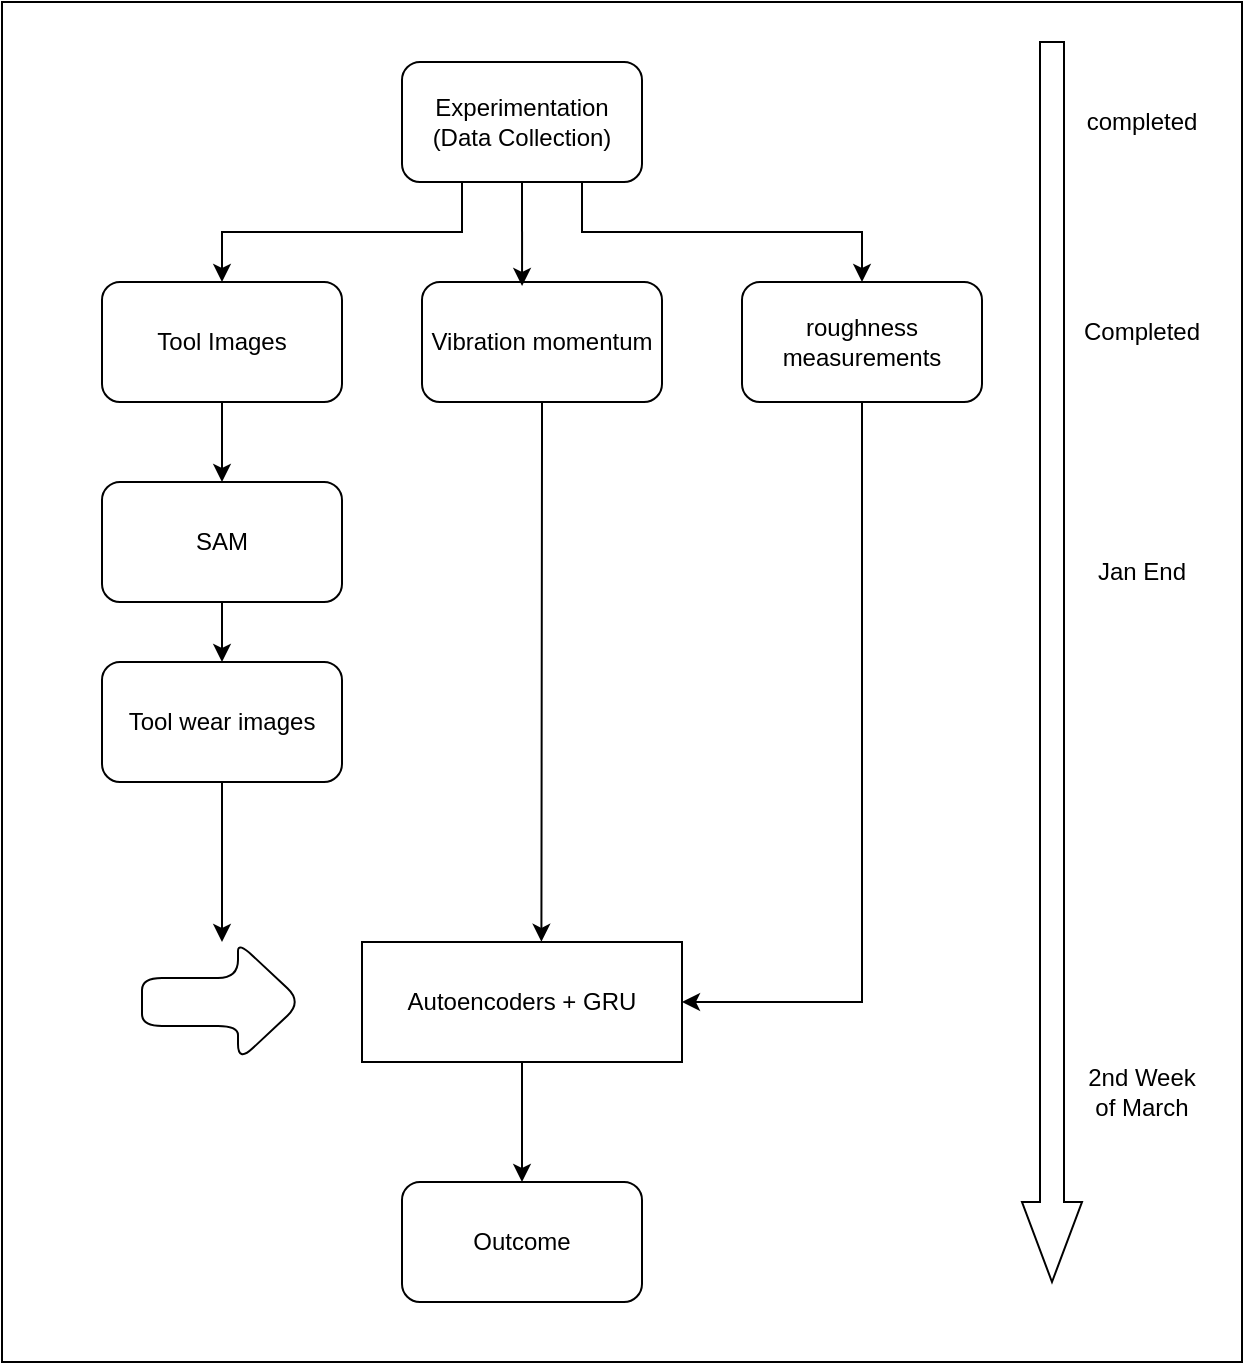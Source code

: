 <mxfile version="26.0.4">
  <diagram name="Page-1" id="t9WdTdBHKOunBi6au1my">
    <mxGraphModel dx="794" dy="446" grid="1" gridSize="10" guides="1" tooltips="1" connect="1" arrows="1" fold="1" page="1" pageScale="1" pageWidth="827" pageHeight="1169" math="0" shadow="0">
      <root>
        <mxCell id="0" />
        <mxCell id="1" parent="0" />
        <mxCell id="gtHoOCTssSSLqVBKwjCY-2" value="" style="rounded=0;whiteSpace=wrap;html=1;" vertex="1" parent="1">
          <mxGeometry x="140" y="40" width="620" height="680" as="geometry" />
        </mxCell>
        <mxCell id="gtHoOCTssSSLqVBKwjCY-19" style="edgeStyle=orthogonalEdgeStyle;rounded=0;orthogonalLoop=1;jettySize=auto;html=1;exitX=0.75;exitY=1;exitDx=0;exitDy=0;" edge="1" parent="1" source="gtHoOCTssSSLqVBKwjCY-3" target="gtHoOCTssSSLqVBKwjCY-5">
          <mxGeometry relative="1" as="geometry" />
        </mxCell>
        <mxCell id="gtHoOCTssSSLqVBKwjCY-20" style="edgeStyle=orthogonalEdgeStyle;rounded=0;orthogonalLoop=1;jettySize=auto;html=1;exitX=0.25;exitY=1;exitDx=0;exitDy=0;entryX=0.5;entryY=0;entryDx=0;entryDy=0;" edge="1" parent="1" source="gtHoOCTssSSLqVBKwjCY-3" target="gtHoOCTssSSLqVBKwjCY-6">
          <mxGeometry relative="1" as="geometry" />
        </mxCell>
        <mxCell id="gtHoOCTssSSLqVBKwjCY-3" value="Experimentation&lt;div&gt;(Data Collection)&lt;/div&gt;" style="rounded=1;whiteSpace=wrap;html=1;" vertex="1" parent="1">
          <mxGeometry x="340" y="70" width="120" height="60" as="geometry" />
        </mxCell>
        <mxCell id="gtHoOCTssSSLqVBKwjCY-4" value="Vibration momentum" style="rounded=1;whiteSpace=wrap;html=1;" vertex="1" parent="1">
          <mxGeometry x="350" y="180" width="120" height="60" as="geometry" />
        </mxCell>
        <mxCell id="gtHoOCTssSSLqVBKwjCY-30" style="edgeStyle=orthogonalEdgeStyle;rounded=0;orthogonalLoop=1;jettySize=auto;html=1;exitX=0.5;exitY=1;exitDx=0;exitDy=0;entryX=1;entryY=0.5;entryDx=0;entryDy=0;" edge="1" parent="1" source="gtHoOCTssSSLqVBKwjCY-5" target="gtHoOCTssSSLqVBKwjCY-10">
          <mxGeometry relative="1" as="geometry" />
        </mxCell>
        <mxCell id="gtHoOCTssSSLqVBKwjCY-5" value="roughness measurements" style="rounded=1;whiteSpace=wrap;html=1;" vertex="1" parent="1">
          <mxGeometry x="510" y="180" width="120" height="60" as="geometry" />
        </mxCell>
        <mxCell id="gtHoOCTssSSLqVBKwjCY-23" value="" style="edgeStyle=orthogonalEdgeStyle;rounded=0;orthogonalLoop=1;jettySize=auto;html=1;" edge="1" parent="1" source="gtHoOCTssSSLqVBKwjCY-6" target="gtHoOCTssSSLqVBKwjCY-7">
          <mxGeometry relative="1" as="geometry" />
        </mxCell>
        <mxCell id="gtHoOCTssSSLqVBKwjCY-6" value="Tool Images" style="rounded=1;whiteSpace=wrap;html=1;" vertex="1" parent="1">
          <mxGeometry x="190" y="180" width="120" height="60" as="geometry" />
        </mxCell>
        <mxCell id="gtHoOCTssSSLqVBKwjCY-24" value="" style="edgeStyle=orthogonalEdgeStyle;rounded=0;orthogonalLoop=1;jettySize=auto;html=1;" edge="1" parent="1" source="gtHoOCTssSSLqVBKwjCY-7" target="gtHoOCTssSSLqVBKwjCY-8">
          <mxGeometry relative="1" as="geometry" />
        </mxCell>
        <mxCell id="gtHoOCTssSSLqVBKwjCY-7" value="SAM" style="rounded=1;whiteSpace=wrap;html=1;" vertex="1" parent="1">
          <mxGeometry x="190" y="280" width="120" height="60" as="geometry" />
        </mxCell>
        <mxCell id="gtHoOCTssSSLqVBKwjCY-26" value="" style="edgeStyle=orthogonalEdgeStyle;rounded=0;orthogonalLoop=1;jettySize=auto;html=1;" edge="1" parent="1" source="gtHoOCTssSSLqVBKwjCY-8" target="gtHoOCTssSSLqVBKwjCY-25">
          <mxGeometry relative="1" as="geometry" />
        </mxCell>
        <mxCell id="gtHoOCTssSSLqVBKwjCY-8" value="Tool wear images" style="rounded=1;whiteSpace=wrap;html=1;" vertex="1" parent="1">
          <mxGeometry x="190" y="370" width="120" height="60" as="geometry" />
        </mxCell>
        <mxCell id="gtHoOCTssSSLqVBKwjCY-31" value="" style="edgeStyle=orthogonalEdgeStyle;rounded=0;orthogonalLoop=1;jettySize=auto;html=1;" edge="1" parent="1" source="gtHoOCTssSSLqVBKwjCY-10" target="gtHoOCTssSSLqVBKwjCY-12">
          <mxGeometry relative="1" as="geometry" />
        </mxCell>
        <mxCell id="gtHoOCTssSSLqVBKwjCY-10" value="Autoencoders + GRU" style="rounded=0;whiteSpace=wrap;html=1;" vertex="1" parent="1">
          <mxGeometry x="320" y="510" width="160" height="60" as="geometry" />
        </mxCell>
        <mxCell id="gtHoOCTssSSLqVBKwjCY-12" value="Outcome" style="rounded=1;whiteSpace=wrap;html=1;" vertex="1" parent="1">
          <mxGeometry x="340" y="630" width="120" height="60" as="geometry" />
        </mxCell>
        <mxCell id="gtHoOCTssSSLqVBKwjCY-14" value="" style="html=1;shadow=0;dashed=0;align=center;verticalAlign=middle;shape=mxgraph.arrows2.arrow;dy=0.6;dx=40;direction=south;notch=0;" vertex="1" parent="1">
          <mxGeometry x="650" y="60" width="30" height="620" as="geometry" />
        </mxCell>
        <mxCell id="gtHoOCTssSSLqVBKwjCY-15" value="completed" style="text;html=1;align=center;verticalAlign=middle;whiteSpace=wrap;rounded=0;" vertex="1" parent="1">
          <mxGeometry x="680" y="85" width="60" height="30" as="geometry" />
        </mxCell>
        <mxCell id="gtHoOCTssSSLqVBKwjCY-17" value="Completed" style="text;html=1;align=center;verticalAlign=middle;whiteSpace=wrap;rounded=0;" vertex="1" parent="1">
          <mxGeometry x="680" y="190" width="60" height="30" as="geometry" />
        </mxCell>
        <mxCell id="gtHoOCTssSSLqVBKwjCY-22" style="edgeStyle=orthogonalEdgeStyle;rounded=0;orthogonalLoop=1;jettySize=auto;html=1;exitX=0.5;exitY=1;exitDx=0;exitDy=0;entryX=0.417;entryY=0.033;entryDx=0;entryDy=0;entryPerimeter=0;" edge="1" parent="1" source="gtHoOCTssSSLqVBKwjCY-3" target="gtHoOCTssSSLqVBKwjCY-4">
          <mxGeometry relative="1" as="geometry" />
        </mxCell>
        <mxCell id="gtHoOCTssSSLqVBKwjCY-25" value="" style="shape=singleArrow;whiteSpace=wrap;html=1;arrowWidth=0.4;arrowSize=0.4;rounded=1;" vertex="1" parent="1">
          <mxGeometry x="210" y="510" width="80" height="60" as="geometry" />
        </mxCell>
        <mxCell id="gtHoOCTssSSLqVBKwjCY-29" style="edgeStyle=orthogonalEdgeStyle;rounded=0;orthogonalLoop=1;jettySize=auto;html=1;exitX=0.5;exitY=1;exitDx=0;exitDy=0;entryX=0.435;entryY=0.691;entryDx=0;entryDy=0;entryPerimeter=0;" edge="1" parent="1" source="gtHoOCTssSSLqVBKwjCY-4" target="gtHoOCTssSSLqVBKwjCY-2">
          <mxGeometry relative="1" as="geometry" />
        </mxCell>
        <mxCell id="gtHoOCTssSSLqVBKwjCY-32" value="Jan End" style="text;html=1;align=center;verticalAlign=middle;whiteSpace=wrap;rounded=0;" vertex="1" parent="1">
          <mxGeometry x="680" y="310" width="60" height="30" as="geometry" />
        </mxCell>
        <mxCell id="gtHoOCTssSSLqVBKwjCY-33" value="2nd Week of March" style="text;html=1;align=center;verticalAlign=middle;whiteSpace=wrap;rounded=0;" vertex="1" parent="1">
          <mxGeometry x="680" y="570" width="60" height="30" as="geometry" />
        </mxCell>
      </root>
    </mxGraphModel>
  </diagram>
</mxfile>
